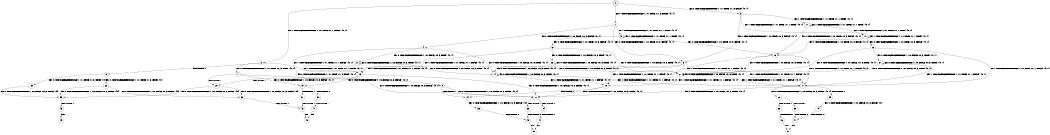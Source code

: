 digraph BCG {
size = "7, 10.5";
center = TRUE;
node [shape = circle];
0 [peripheries = 2];
0 -> 1 [label = "EX !0 !ATOMIC_EXCH_BRANCH (1, +1, TRUE, +1, 3, FALSE) !{0, 1}"];
0 -> 2 [label = "EX !1 !ATOMIC_EXCH_BRANCH (1, +1, TRUE, +1, 1, FALSE) !{0, 1}"];
0 -> 3 [label = "EX !0 !ATOMIC_EXCH_BRANCH (1, +1, TRUE, +1, 3, FALSE) !{0, 1}"];
1 -> 4 [label = "EX !0 !ATOMIC_EXCH_BRANCH (1, +0, TRUE, +0, 3, FALSE) !{0, 1}"];
1 -> 5 [label = "EX !1 !ATOMIC_EXCH_BRANCH (1, +1, TRUE, +1, 1, TRUE) !{0, 1}"];
1 -> 6 [label = "EX !0 !ATOMIC_EXCH_BRANCH (1, +0, TRUE, +0, 3, FALSE) !{0, 1}"];
2 -> 7 [label = "EX !0 !ATOMIC_EXCH_BRANCH (1, +1, TRUE, +1, 3, TRUE) !{0, 1}"];
2 -> 8 [label = "TERMINATE !1"];
2 -> 9 [label = "EX !0 !ATOMIC_EXCH_BRANCH (1, +1, TRUE, +1, 3, TRUE) !{0, 1}"];
3 -> 10 [label = "EX !1 !ATOMIC_EXCH_BRANCH (1, +1, TRUE, +1, 1, TRUE) !{0, 1}"];
3 -> 6 [label = "EX !0 !ATOMIC_EXCH_BRANCH (1, +0, TRUE, +0, 3, FALSE) !{0, 1}"];
3 -> 11 [label = "EX !1 !ATOMIC_EXCH_BRANCH (1, +1, TRUE, +1, 1, TRUE) !{0, 1}"];
4 -> 12 [label = "EX !0 !ATOMIC_EXCH_BRANCH (1, +0, FALSE, +0, 3, TRUE) !{0, 1}"];
4 -> 13 [label = "EX !1 !ATOMIC_EXCH_BRANCH (1, +1, TRUE, +1, 1, FALSE) !{0, 1}"];
4 -> 14 [label = "EX !0 !ATOMIC_EXCH_BRANCH (1, +0, FALSE, +0, 3, TRUE) !{0, 1}"];
5 -> 15 [label = "EX !0 !ATOMIC_EXCH_BRANCH (1, +0, TRUE, +0, 3, FALSE) !{0, 1}"];
5 -> 5 [label = "EX !1 !ATOMIC_EXCH_BRANCH (1, +1, TRUE, +1, 1, TRUE) !{0, 1}"];
5 -> 16 [label = "EX !0 !ATOMIC_EXCH_BRANCH (1, +0, TRUE, +0, 3, FALSE) !{0, 1}"];
6 -> 17 [label = "EX !1 !ATOMIC_EXCH_BRANCH (1, +1, TRUE, +1, 1, FALSE) !{0, 1}"];
6 -> 14 [label = "EX !0 !ATOMIC_EXCH_BRANCH (1, +0, FALSE, +0, 3, TRUE) !{0, 1}"];
6 -> 18 [label = "EX !1 !ATOMIC_EXCH_BRANCH (1, +1, TRUE, +1, 1, FALSE) !{0, 1}"];
7 -> 19 [label = "EX !0 !ATOMIC_EXCH_BRANCH (1, +0, FALSE, +0, 3, FALSE) !{0, 1}"];
7 -> 20 [label = "TERMINATE !1"];
7 -> 21 [label = "EX !0 !ATOMIC_EXCH_BRANCH (1, +0, FALSE, +0, 3, FALSE) !{0, 1}"];
8 -> 22 [label = "EX !0 !ATOMIC_EXCH_BRANCH (1, +1, TRUE, +1, 3, TRUE) !{0}"];
8 -> 23 [label = "EX !0 !ATOMIC_EXCH_BRANCH (1, +1, TRUE, +1, 3, TRUE) !{0}"];
9 -> 21 [label = "EX !0 !ATOMIC_EXCH_BRANCH (1, +0, FALSE, +0, 3, FALSE) !{0, 1}"];
9 -> 24 [label = "TERMINATE !1"];
10 -> 25 [label = "EX !0 !ATOMIC_EXCH_BRANCH (1, +0, TRUE, +0, 3, FALSE) !{0, 1}"];
10 -> 10 [label = "EX !1 !ATOMIC_EXCH_BRANCH (1, +1, TRUE, +1, 1, TRUE) !{0, 1}"];
10 -> 16 [label = "EX !0 !ATOMIC_EXCH_BRANCH (1, +0, TRUE, +0, 3, FALSE) !{0, 1}"];
11 -> 10 [label = "EX !1 !ATOMIC_EXCH_BRANCH (1, +1, TRUE, +1, 1, TRUE) !{0, 1}"];
11 -> 16 [label = "EX !0 !ATOMIC_EXCH_BRANCH (1, +0, TRUE, +0, 3, FALSE) !{0, 1}"];
11 -> 11 [label = "EX !1 !ATOMIC_EXCH_BRANCH (1, +1, TRUE, +1, 1, TRUE) !{0, 1}"];
12 -> 12 [label = "EX !0 !ATOMIC_EXCH_BRANCH (1, +0, FALSE, +0, 3, TRUE) !{0, 1}"];
12 -> 13 [label = "EX !1 !ATOMIC_EXCH_BRANCH (1, +1, TRUE, +1, 1, FALSE) !{0, 1}"];
12 -> 14 [label = "EX !0 !ATOMIC_EXCH_BRANCH (1, +0, FALSE, +0, 3, TRUE) !{0, 1}"];
13 -> 19 [label = "EX !0 !ATOMIC_EXCH_BRANCH (1, +0, FALSE, +0, 3, FALSE) !{0, 1}"];
13 -> 20 [label = "TERMINATE !1"];
13 -> 21 [label = "EX !0 !ATOMIC_EXCH_BRANCH (1, +0, FALSE, +0, 3, FALSE) !{0, 1}"];
14 -> 17 [label = "EX !1 !ATOMIC_EXCH_BRANCH (1, +1, TRUE, +1, 1, FALSE) !{0, 1}"];
14 -> 14 [label = "EX !0 !ATOMIC_EXCH_BRANCH (1, +0, FALSE, +0, 3, TRUE) !{0, 1}"];
14 -> 18 [label = "EX !1 !ATOMIC_EXCH_BRANCH (1, +1, TRUE, +1, 1, FALSE) !{0, 1}"];
15 -> 26 [label = "EX !0 !ATOMIC_EXCH_BRANCH (1, +0, FALSE, +0, 3, TRUE) !{0, 1}"];
15 -> 13 [label = "EX !1 !ATOMIC_EXCH_BRANCH (1, +1, TRUE, +1, 1, FALSE) !{0, 1}"];
15 -> 27 [label = "EX !0 !ATOMIC_EXCH_BRANCH (1, +0, FALSE, +0, 3, TRUE) !{0, 1}"];
16 -> 17 [label = "EX !1 !ATOMIC_EXCH_BRANCH (1, +1, TRUE, +1, 1, FALSE) !{0, 1}"];
16 -> 27 [label = "EX !0 !ATOMIC_EXCH_BRANCH (1, +0, FALSE, +0, 3, TRUE) !{0, 1}"];
16 -> 18 [label = "EX !1 !ATOMIC_EXCH_BRANCH (1, +1, TRUE, +1, 1, FALSE) !{0, 1}"];
17 -> 28 [label = "EX !0 !ATOMIC_EXCH_BRANCH (1, +0, FALSE, +0, 3, FALSE) !{0, 1}"];
17 -> 29 [label = "TERMINATE !1"];
17 -> 21 [label = "EX !0 !ATOMIC_EXCH_BRANCH (1, +0, FALSE, +0, 3, FALSE) !{0, 1}"];
18 -> 21 [label = "EX !0 !ATOMIC_EXCH_BRANCH (1, +0, FALSE, +0, 3, FALSE) !{0, 1}"];
18 -> 24 [label = "TERMINATE !1"];
19 -> 30 [label = "TERMINATE !0"];
19 -> 31 [label = "TERMINATE !1"];
20 -> 32 [label = "EX !0 !ATOMIC_EXCH_BRANCH (1, +0, FALSE, +0, 3, FALSE) !{0}"];
20 -> 33 [label = "EX !0 !ATOMIC_EXCH_BRANCH (1, +0, FALSE, +0, 3, FALSE) !{0}"];
21 -> 34 [label = "TERMINATE !0"];
21 -> 35 [label = "TERMINATE !1"];
22 -> 32 [label = "EX !0 !ATOMIC_EXCH_BRANCH (1, +0, FALSE, +0, 3, FALSE) !{0}"];
22 -> 33 [label = "EX !0 !ATOMIC_EXCH_BRANCH (1, +0, FALSE, +0, 3, FALSE) !{0}"];
23 -> 33 [label = "EX !0 !ATOMIC_EXCH_BRANCH (1, +0, FALSE, +0, 3, FALSE) !{0}"];
24 -> 36 [label = "EX !0 !ATOMIC_EXCH_BRANCH (1, +0, FALSE, +0, 3, FALSE) !{0}"];
25 -> 37 [label = "EX !0 !ATOMIC_EXCH_BRANCH (1, +0, FALSE, +0, 3, TRUE) !{0, 1}"];
25 -> 17 [label = "EX !1 !ATOMIC_EXCH_BRANCH (1, +1, TRUE, +1, 1, FALSE) !{0, 1}"];
25 -> 27 [label = "EX !0 !ATOMIC_EXCH_BRANCH (1, +0, FALSE, +0, 3, TRUE) !{0, 1}"];
26 -> 26 [label = "EX !0 !ATOMIC_EXCH_BRANCH (1, +0, FALSE, +0, 3, TRUE) !{0, 1}"];
26 -> 13 [label = "EX !1 !ATOMIC_EXCH_BRANCH (1, +1, TRUE, +1, 1, FALSE) !{0, 1}"];
26 -> 27 [label = "EX !0 !ATOMIC_EXCH_BRANCH (1, +0, FALSE, +0, 3, TRUE) !{0, 1}"];
27 -> 17 [label = "EX !1 !ATOMIC_EXCH_BRANCH (1, +1, TRUE, +1, 1, FALSE) !{0, 1}"];
27 -> 27 [label = "EX !0 !ATOMIC_EXCH_BRANCH (1, +0, FALSE, +0, 3, TRUE) !{0, 1}"];
27 -> 18 [label = "EX !1 !ATOMIC_EXCH_BRANCH (1, +1, TRUE, +1, 1, FALSE) !{0, 1}"];
28 -> 38 [label = "TERMINATE !0"];
28 -> 39 [label = "TERMINATE !1"];
29 -> 40 [label = "EX !0 !ATOMIC_EXCH_BRANCH (1, +0, FALSE, +0, 3, FALSE) !{0}"];
30 -> 41 [label = "TERMINATE !1"];
31 -> 42 [label = "TERMINATE !0"];
32 -> 42 [label = "TERMINATE !0"];
33 -> 43 [label = "TERMINATE !0"];
34 -> 44 [label = "TERMINATE !1"];
35 -> 45 [label = "TERMINATE !0"];
36 -> 45 [label = "TERMINATE !0"];
37 -> 37 [label = "EX !0 !ATOMIC_EXCH_BRANCH (1, +0, FALSE, +0, 3, TRUE) !{0, 1}"];
37 -> 17 [label = "EX !1 !ATOMIC_EXCH_BRANCH (1, +1, TRUE, +1, 1, FALSE) !{0, 1}"];
37 -> 27 [label = "EX !0 !ATOMIC_EXCH_BRANCH (1, +0, FALSE, +0, 3, TRUE) !{0, 1}"];
38 -> 46 [label = "TERMINATE !1"];
39 -> 47 [label = "TERMINATE !0"];
40 -> 47 [label = "TERMINATE !0"];
41 -> 48 [label = "exit"];
42 -> 48 [label = "exit"];
43 -> 49 [label = "exit"];
44 -> 50 [label = "exit"];
45 -> 50 [label = "exit"];
46 -> 51 [label = "exit"];
47 -> 51 [label = "exit"];
}
